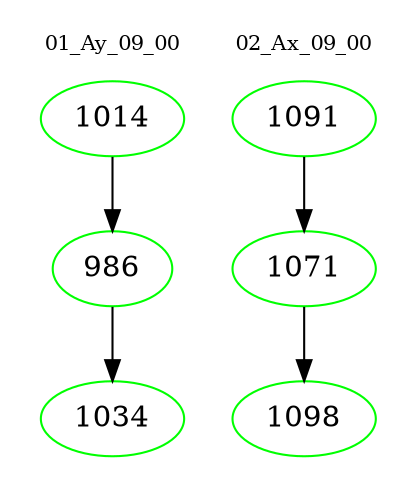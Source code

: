 digraph{
subgraph cluster_0 {
color = white
label = "01_Ay_09_00";
fontsize=10;
T0_1014 [label="1014", color="green"]
T0_1014 -> T0_986 [color="black"]
T0_986 [label="986", color="green"]
T0_986 -> T0_1034 [color="black"]
T0_1034 [label="1034", color="green"]
}
subgraph cluster_1 {
color = white
label = "02_Ax_09_00";
fontsize=10;
T1_1091 [label="1091", color="green"]
T1_1091 -> T1_1071 [color="black"]
T1_1071 [label="1071", color="green"]
T1_1071 -> T1_1098 [color="black"]
T1_1098 [label="1098", color="green"]
}
}
